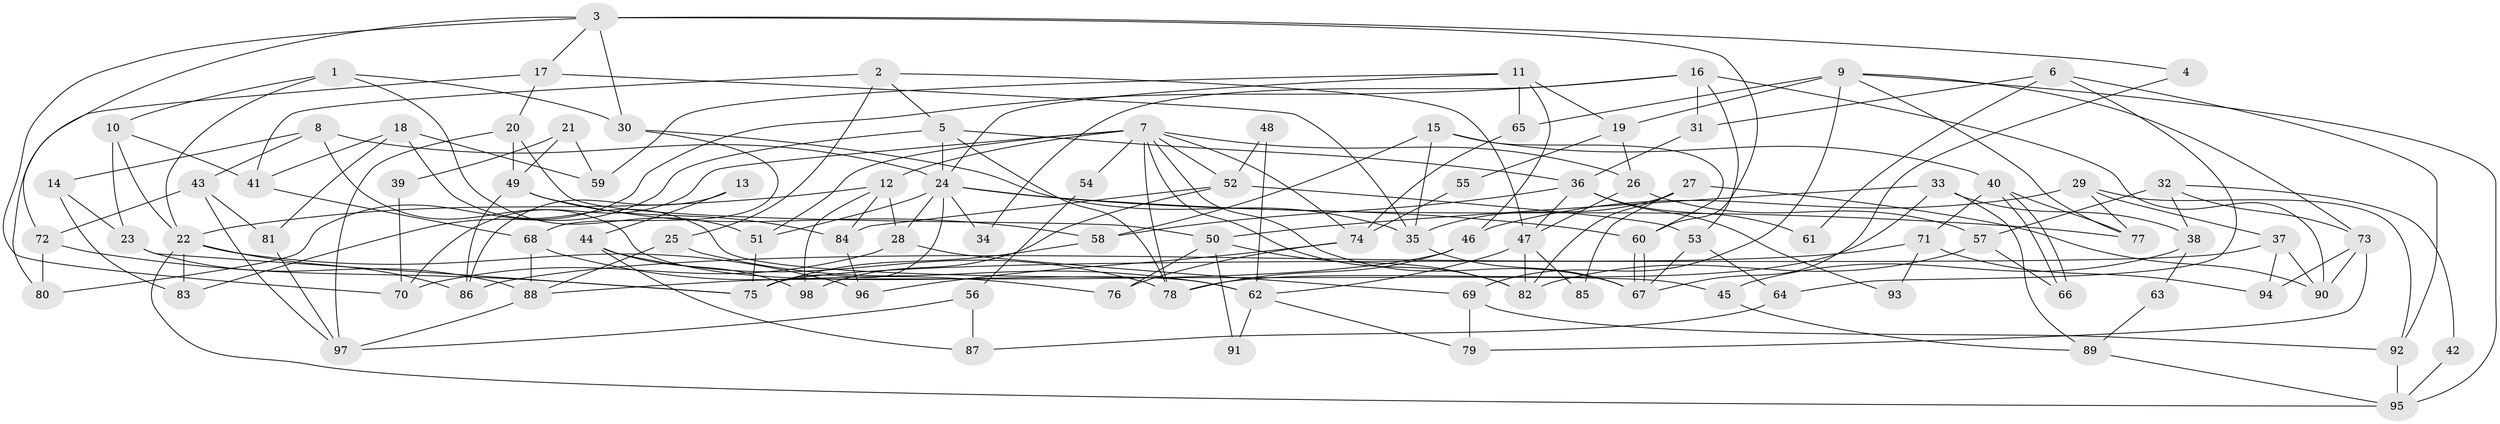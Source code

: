 // Generated by graph-tools (version 1.1) at 2025/36/03/09/25 02:36:05]
// undirected, 98 vertices, 196 edges
graph export_dot {
graph [start="1"]
  node [color=gray90,style=filled];
  1;
  2;
  3;
  4;
  5;
  6;
  7;
  8;
  9;
  10;
  11;
  12;
  13;
  14;
  15;
  16;
  17;
  18;
  19;
  20;
  21;
  22;
  23;
  24;
  25;
  26;
  27;
  28;
  29;
  30;
  31;
  32;
  33;
  34;
  35;
  36;
  37;
  38;
  39;
  40;
  41;
  42;
  43;
  44;
  45;
  46;
  47;
  48;
  49;
  50;
  51;
  52;
  53;
  54;
  55;
  56;
  57;
  58;
  59;
  60;
  61;
  62;
  63;
  64;
  65;
  66;
  67;
  68;
  69;
  70;
  71;
  72;
  73;
  74;
  75;
  76;
  77;
  78;
  79;
  80;
  81;
  82;
  83;
  84;
  85;
  86;
  87;
  88;
  89;
  90;
  91;
  92;
  93;
  94;
  95;
  96;
  97;
  98;
  1 -- 22;
  1 -- 51;
  1 -- 10;
  1 -- 30;
  2 -- 47;
  2 -- 5;
  2 -- 25;
  2 -- 41;
  3 -- 60;
  3 -- 30;
  3 -- 4;
  3 -- 17;
  3 -- 70;
  3 -- 72;
  4 -- 67;
  5 -- 24;
  5 -- 36;
  5 -- 78;
  5 -- 83;
  6 -- 31;
  6 -- 92;
  6 -- 61;
  6 -- 64;
  7 -- 67;
  7 -- 51;
  7 -- 12;
  7 -- 26;
  7 -- 52;
  7 -- 54;
  7 -- 70;
  7 -- 74;
  7 -- 78;
  7 -- 82;
  8 -- 24;
  8 -- 14;
  8 -- 43;
  8 -- 62;
  9 -- 77;
  9 -- 73;
  9 -- 19;
  9 -- 65;
  9 -- 69;
  9 -- 95;
  10 -- 23;
  10 -- 22;
  10 -- 41;
  11 -- 65;
  11 -- 19;
  11 -- 24;
  11 -- 46;
  11 -- 59;
  12 -- 22;
  12 -- 28;
  12 -- 84;
  12 -- 98;
  13 -- 44;
  13 -- 86;
  14 -- 23;
  14 -- 83;
  15 -- 60;
  15 -- 40;
  15 -- 35;
  15 -- 58;
  16 -- 53;
  16 -- 80;
  16 -- 31;
  16 -- 34;
  16 -- 90;
  17 -- 35;
  17 -- 20;
  17 -- 80;
  18 -- 41;
  18 -- 81;
  18 -- 45;
  18 -- 59;
  19 -- 26;
  19 -- 55;
  20 -- 97;
  20 -- 49;
  20 -- 50;
  21 -- 59;
  21 -- 49;
  21 -- 39;
  22 -- 95;
  22 -- 83;
  22 -- 86;
  22 -- 96;
  23 -- 88;
  23 -- 75;
  24 -- 28;
  24 -- 34;
  24 -- 51;
  24 -- 60;
  24 -- 75;
  24 -- 77;
  25 -- 88;
  25 -- 62;
  26 -- 47;
  26 -- 57;
  27 -- 35;
  27 -- 82;
  27 -- 85;
  27 -- 90;
  28 -- 70;
  28 -- 69;
  29 -- 46;
  29 -- 37;
  29 -- 77;
  29 -- 92;
  30 -- 68;
  30 -- 35;
  31 -- 36;
  32 -- 38;
  32 -- 73;
  32 -- 42;
  32 -- 57;
  33 -- 50;
  33 -- 78;
  33 -- 38;
  33 -- 89;
  35 -- 67;
  36 -- 58;
  36 -- 47;
  36 -- 61;
  36 -- 93;
  37 -- 75;
  37 -- 90;
  37 -- 94;
  38 -- 45;
  38 -- 63;
  39 -- 70;
  40 -- 77;
  40 -- 66;
  40 -- 66;
  40 -- 71;
  41 -- 68;
  42 -- 95;
  43 -- 72;
  43 -- 81;
  43 -- 97;
  44 -- 78;
  44 -- 98;
  44 -- 87;
  45 -- 89;
  46 -- 78;
  46 -- 88;
  47 -- 62;
  47 -- 82;
  47 -- 85;
  48 -- 52;
  48 -- 62;
  49 -- 86;
  49 -- 58;
  49 -- 84;
  50 -- 82;
  50 -- 76;
  50 -- 91;
  51 -- 75;
  52 -- 84;
  52 -- 53;
  52 -- 98;
  53 -- 67;
  53 -- 64;
  54 -- 56;
  55 -- 74;
  56 -- 97;
  56 -- 87;
  57 -- 66;
  57 -- 82;
  58 -- 75;
  60 -- 67;
  60 -- 67;
  62 -- 79;
  62 -- 91;
  63 -- 89;
  64 -- 87;
  65 -- 74;
  68 -- 76;
  68 -- 88;
  69 -- 79;
  69 -- 92;
  71 -- 94;
  71 -- 86;
  71 -- 93;
  72 -- 75;
  72 -- 80;
  73 -- 79;
  73 -- 90;
  73 -- 94;
  74 -- 96;
  74 -- 76;
  81 -- 97;
  84 -- 96;
  88 -- 97;
  89 -- 95;
  92 -- 95;
}
